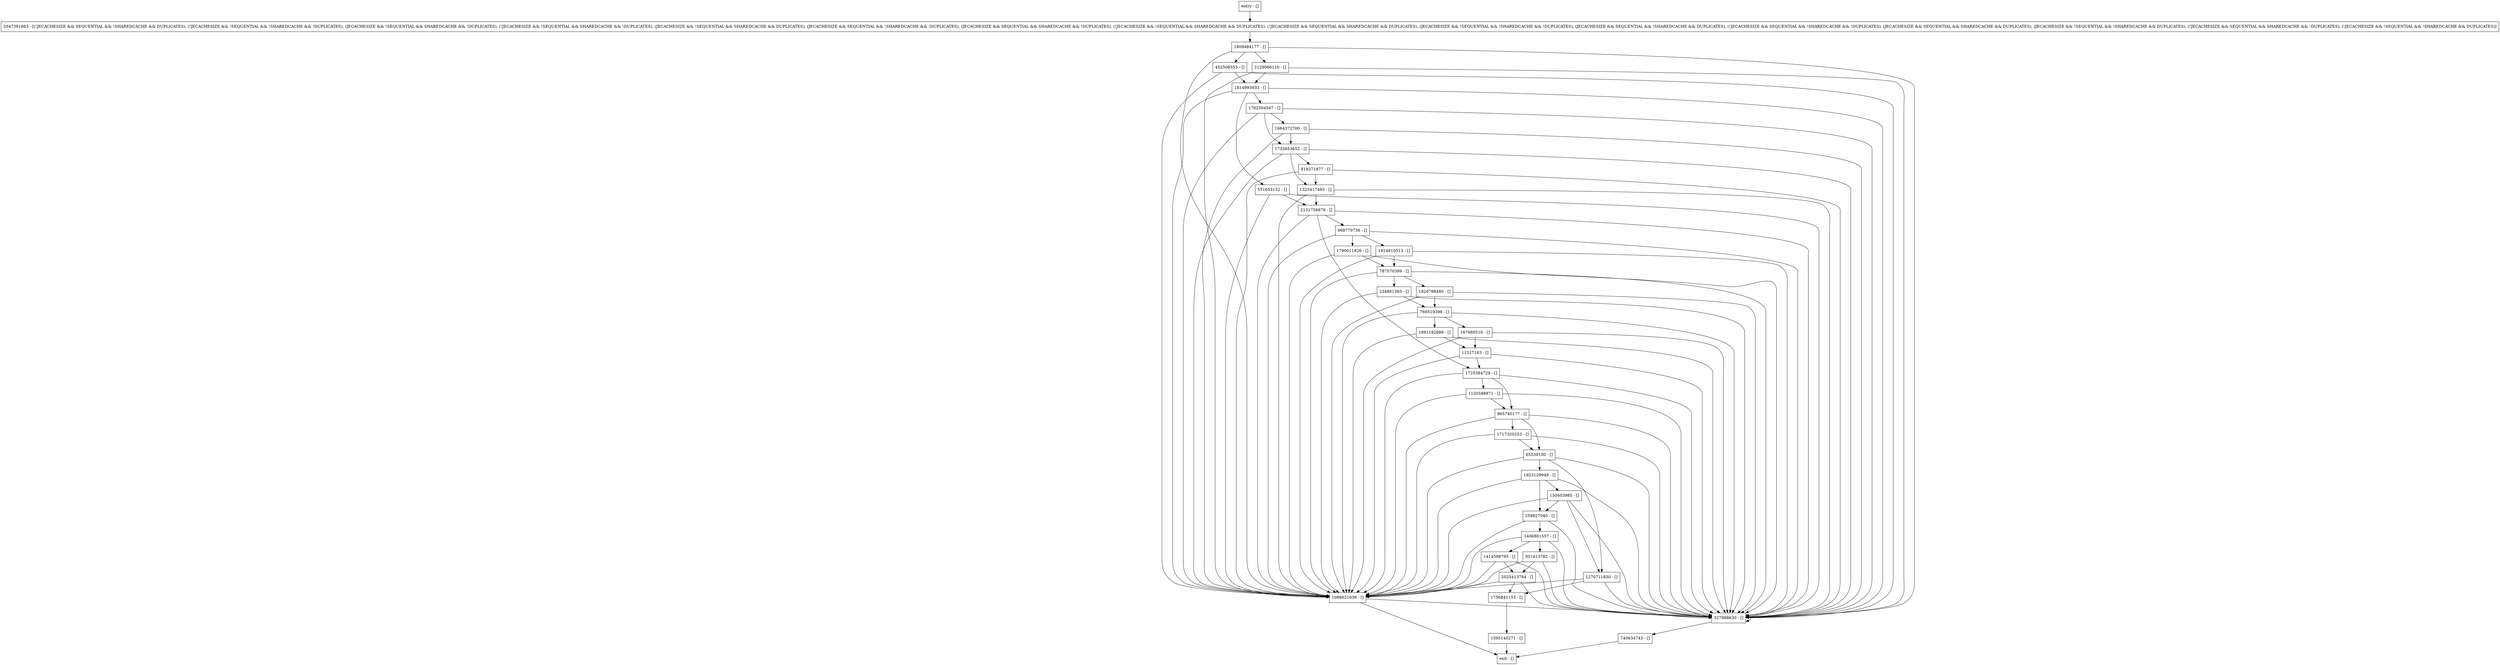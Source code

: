 digraph recover {
node [shape=record];
787570399 [label="787570399 - []"];
965740177 [label="965740177 - []"];
1725384729 [label="1725384729 - []"];
1270711830 [label="1270711830 - []"];
668770736 [label="668770736 - []"];
2025413784 [label="2025413784 - []"];
1325417493 [label="1325417493 - []"];
551653152 [label="551653152 - []"];
2129066110 [label="2129066110 - []"];
259827040 [label="259827040 - []"];
1086621636 [label="1086621636 - []"];
1814993933 [label="1814993933 - []"];
1762504567 [label="1762504567 - []"];
167660516 [label="167660516 - []"];
740634743 [label="740634743 - []"];
2131756879 [label="2131756879 - []"];
1924810513 [label="1924810513 - []"];
1595140271 [label="1595140271 - []"];
819271877 [label="819271877 - []"];
2047391663 [label="2047391663 - [(!JECACHESIZE && SEQUENTIAL && !SHAREDCACHE && DUPLICATES), (!JECACHESIZE && !SEQUENTIAL && !SHAREDCACHE && !DUPLICATES), (JECACHESIZE && !SEQUENTIAL && SHAREDCACHE && !DUPLICATES), (!JECACHESIZE && !SEQUENTIAL && SHAREDCACHE && !DUPLICATES), (JECACHESIZE && !SEQUENTIAL && SHAREDCACHE && DUPLICATES), (JECACHESIZE && SEQUENTIAL && !SHAREDCACHE && !DUPLICATES), (JECACHESIZE && SEQUENTIAL && SHAREDCACHE && !DUPLICATES), (!JECACHESIZE && !SEQUENTIAL && SHAREDCACHE && DUPLICATES), (!JECACHESIZE && SEQUENTIAL && SHAREDCACHE && DUPLICATES), (JECACHESIZE && !SEQUENTIAL && !SHAREDCACHE && !DUPLICATES), (JECACHESIZE && SEQUENTIAL && !SHAREDCACHE && DUPLICATES), (!JECACHESIZE && SEQUENTIAL && !SHAREDCACHE && !DUPLICATES), (JECACHESIZE && SEQUENTIAL && SHAREDCACHE && DUPLICATES), (JECACHESIZE && !SEQUENTIAL && !SHAREDCACHE && DUPLICATES), (!JECACHESIZE && SEQUENTIAL && SHAREDCACHE && !DUPLICATES), (!JECACHESIZE && !SEQUENTIAL && !SHAREDCACHE && DUPLICATES)]"];
1664372700 [label="1664372700 - []"];
1790011826 [label="1790011826 - []"];
1826798480 [label="1826798480 - []"];
11317163 [label="11317163 - []"];
452508353 [label="452508353 - []"];
1406801557 [label="1406801557 - []"];
150403985 [label="150403985 - []"];
entry [label="entry - []"];
exit [label="exit - []"];
234861383 [label="234861383 - []"];
1923129949 [label="1923129949 - []"];
1756841153 [label="1756841153 - []"];
327988630 [label="327988630 - []"];
1120588871 [label="1120588871 - []"];
65539100 [label="65539100 - []"];
1414588795 [label="1414588795 - []"];
1891192688 [label="1891192688 - []"];
1732653652 [label="1732653652 - []"];
1717320253 [label="1717320253 - []"];
769519398 [label="769519398 - []"];
301413782 [label="301413782 - []"];
1809484177 [label="1809484177 - []"];
entry;
exit;
787570399 -> 1086621636;
787570399 -> 234861383;
787570399 -> 327988630;
787570399 -> 1826798480;
965740177 -> 1086621636;
965740177 -> 327988630;
965740177 -> 65539100;
965740177 -> 1717320253;
1725384729 -> 965740177;
1725384729 -> 1086621636;
1725384729 -> 1120588871;
1725384729 -> 327988630;
1270711830 -> 1086621636;
1270711830 -> 1756841153;
1270711830 -> 327988630;
668770736 -> 1086621636;
668770736 -> 327988630;
668770736 -> 1924810513;
668770736 -> 1790011826;
2025413784 -> 1086621636;
2025413784 -> 1756841153;
2025413784 -> 327988630;
1325417493 -> 2131756879;
1325417493 -> 1086621636;
1325417493 -> 327988630;
551653152 -> 2131756879;
551653152 -> 1086621636;
551653152 -> 327988630;
2129066110 -> 1086621636;
2129066110 -> 1814993933;
2129066110 -> 327988630;
259827040 -> 1086621636;
259827040 -> 327988630;
259827040 -> 1406801557;
1086621636 -> exit;
1086621636 -> 327988630;
1814993933 -> 1086621636;
1814993933 -> 327988630;
1814993933 -> 1762504567;
1814993933 -> 551653152;
1762504567 -> 1086621636;
1762504567 -> 327988630;
1762504567 -> 1732653652;
1762504567 -> 1664372700;
167660516 -> 1086621636;
167660516 -> 327988630;
167660516 -> 11317163;
740634743 -> exit;
2131756879 -> 1086621636;
2131756879 -> 1725384729;
2131756879 -> 327988630;
2131756879 -> 668770736;
1924810513 -> 787570399;
1924810513 -> 1086621636;
1924810513 -> 327988630;
1595140271 -> exit;
819271877 -> 1086621636;
819271877 -> 327988630;
819271877 -> 1325417493;
2047391663 -> 1809484177;
1664372700 -> 1086621636;
1664372700 -> 327988630;
1664372700 -> 1732653652;
1790011826 -> 787570399;
1790011826 -> 1086621636;
1790011826 -> 327988630;
1826798480 -> 1086621636;
1826798480 -> 327988630;
1826798480 -> 769519398;
11317163 -> 1086621636;
11317163 -> 1725384729;
11317163 -> 327988630;
452508353 -> 1086621636;
452508353 -> 1814993933;
452508353 -> 327988630;
1406801557 -> 1086621636;
1406801557 -> 327988630;
1406801557 -> 1414588795;
1406801557 -> 301413782;
150403985 -> 1086621636;
150403985 -> 1270711830;
150403985 -> 327988630;
150403985 -> 259827040;
entry -> 2047391663;
234861383 -> 1086621636;
234861383 -> 327988630;
234861383 -> 769519398;
1923129949 -> 150403985;
1923129949 -> 1086621636;
1923129949 -> 327988630;
1923129949 -> 259827040;
1756841153 -> 1595140271;
327988630 -> 327988630;
327988630 -> 740634743;
1120588871 -> 965740177;
1120588871 -> 1086621636;
1120588871 -> 327988630;
65539100 -> 1086621636;
65539100 -> 1923129949;
65539100 -> 1270711830;
65539100 -> 327988630;
1414588795 -> 1086621636;
1414588795 -> 327988630;
1414588795 -> 2025413784;
1891192688 -> 1086621636;
1891192688 -> 327988630;
1891192688 -> 11317163;
1732653652 -> 1086621636;
1732653652 -> 327988630;
1732653652 -> 1325417493;
1732653652 -> 819271877;
1717320253 -> 1086621636;
1717320253 -> 327988630;
1717320253 -> 65539100;
769519398 -> 1086621636;
769519398 -> 327988630;
769519398 -> 167660516;
769519398 -> 1891192688;
301413782 -> 1086621636;
301413782 -> 327988630;
301413782 -> 2025413784;
1809484177 -> 1086621636;
1809484177 -> 327988630;
1809484177 -> 2129066110;
1809484177 -> 452508353;
}
